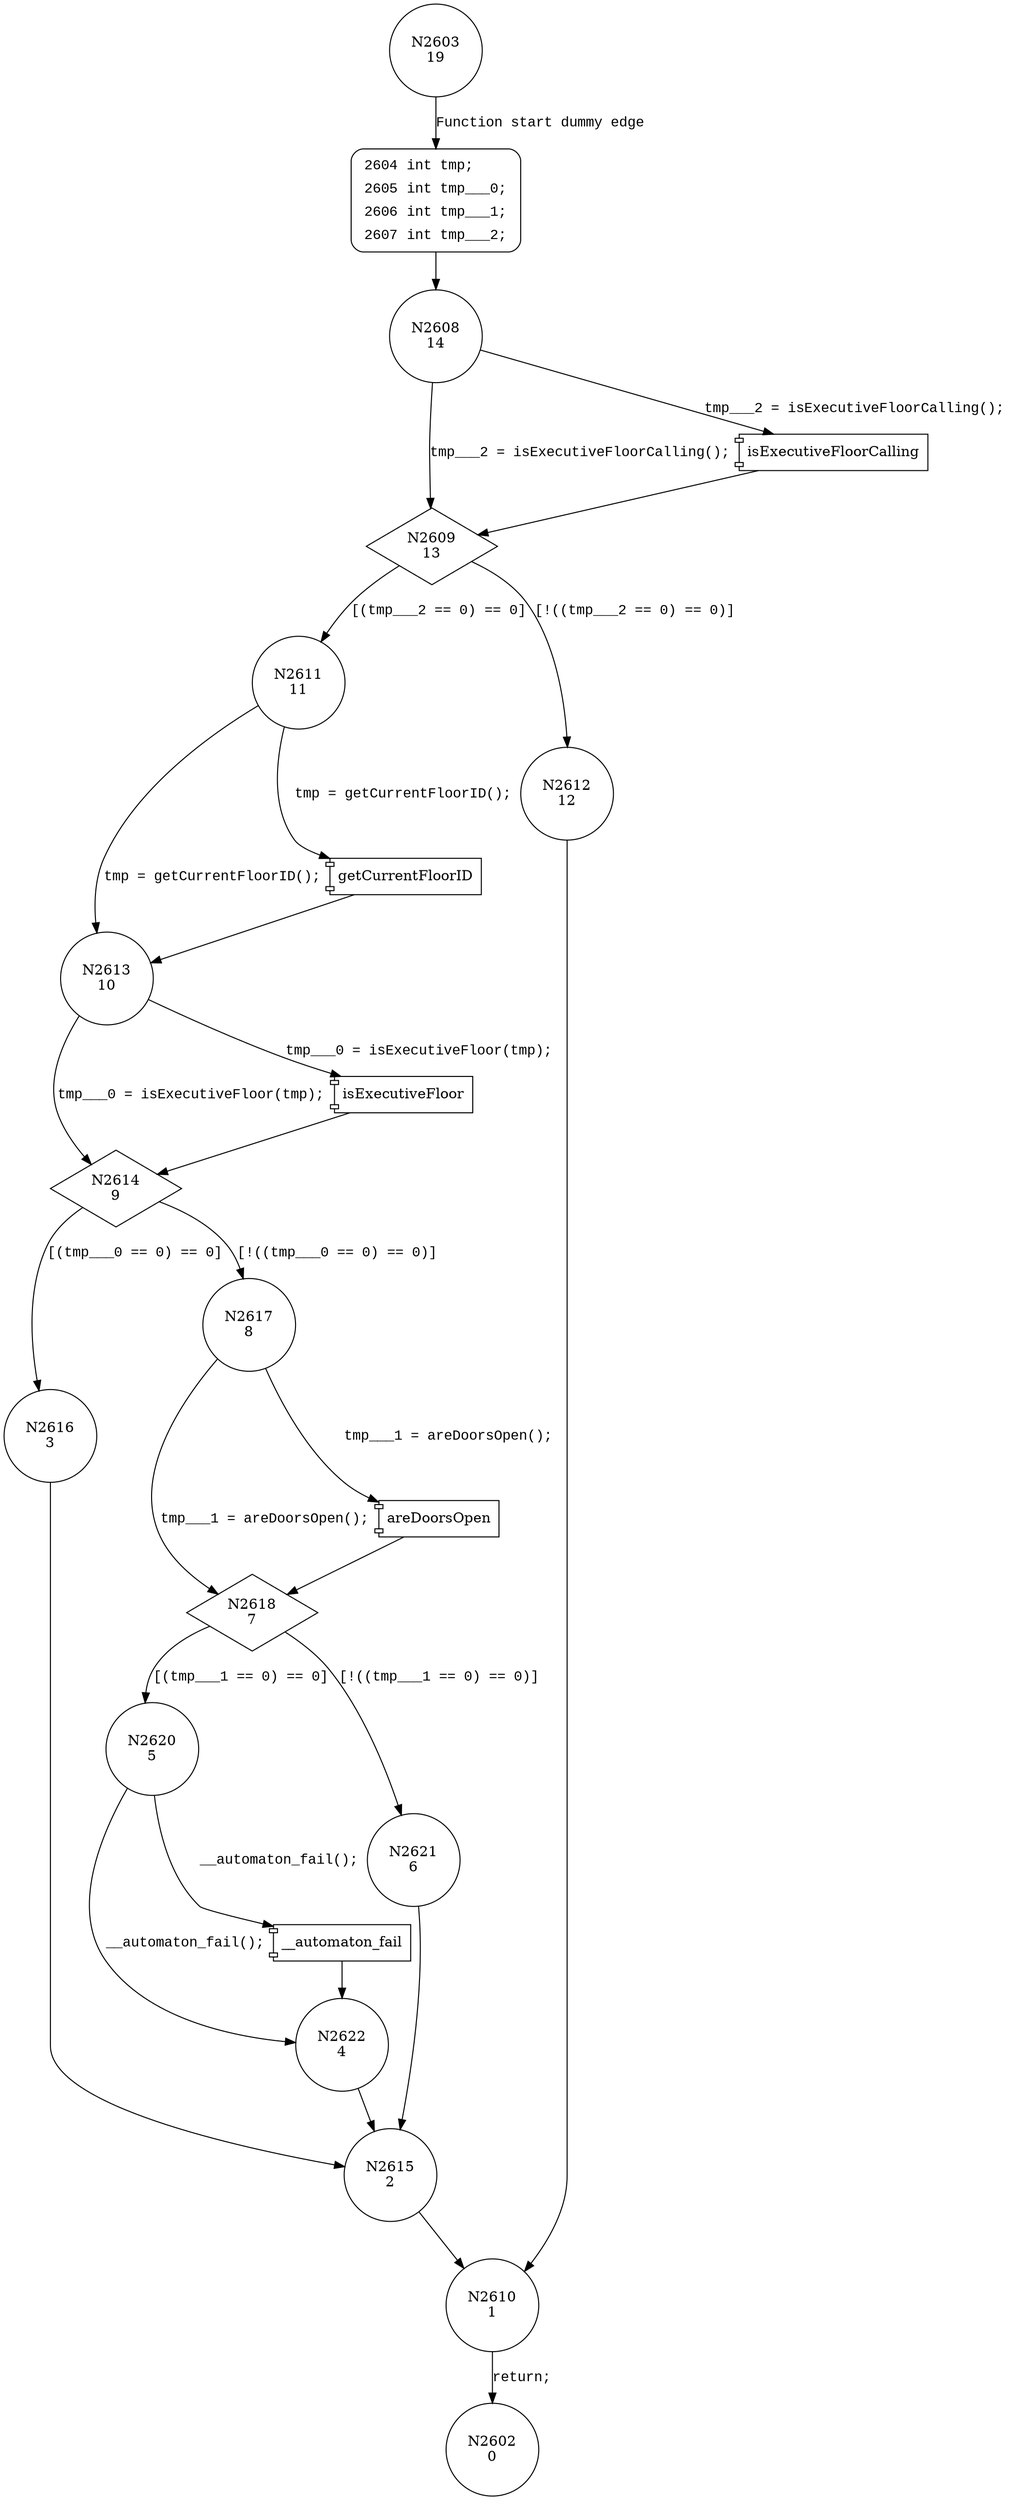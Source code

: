 digraph __utac_acc__Specification14_spec__1 {
2603 [shape="circle" label="N2603\n19"]
2604 [shape="circle" label="N2604\n18"]
2608 [shape="circle" label="N2608\n14"]
2609 [shape="diamond" label="N2609\n13"]
2611 [shape="circle" label="N2611\n11"]
2612 [shape="circle" label="N2612\n12"]
2610 [shape="circle" label="N2610\n1"]
2602 [shape="circle" label="N2602\n0"]
2613 [shape="circle" label="N2613\n10"]
2614 [shape="diamond" label="N2614\n9"]
2616 [shape="circle" label="N2616\n3"]
2617 [shape="circle" label="N2617\n8"]
2618 [shape="diamond" label="N2618\n7"]
2620 [shape="circle" label="N2620\n5"]
2621 [shape="circle" label="N2621\n6"]
2615 [shape="circle" label="N2615\n2"]
2622 [shape="circle" label="N2622\n4"]
2604 [style="filled,bold" penwidth="1" fillcolor="white" fontname="Courier New" shape="Mrecord" label=<<table border="0" cellborder="0" cellpadding="3" bgcolor="white"><tr><td align="right">2604</td><td align="left">int tmp;</td></tr><tr><td align="right">2605</td><td align="left">int tmp___0;</td></tr><tr><td align="right">2606</td><td align="left">int tmp___1;</td></tr><tr><td align="right">2607</td><td align="left">int tmp___2;</td></tr></table>>]
2604 -> 2608[label=""]
2603 -> 2604 [label="Function start dummy edge" fontname="Courier New"]
100140 [shape="component" label="isExecutiveFloorCalling"]
2608 -> 100140 [label="tmp___2 = isExecutiveFloorCalling();" fontname="Courier New"]
100140 -> 2609 [label="" fontname="Courier New"]
2608 -> 2609 [label="tmp___2 = isExecutiveFloorCalling();" fontname="Courier New"]
2609 -> 2611 [label="[(tmp___2 == 0) == 0]" fontname="Courier New"]
2609 -> 2612 [label="[!((tmp___2 == 0) == 0)]" fontname="Courier New"]
2610 -> 2602 [label="return;" fontname="Courier New"]
100141 [shape="component" label="getCurrentFloorID"]
2611 -> 100141 [label="tmp = getCurrentFloorID();" fontname="Courier New"]
100141 -> 2613 [label="" fontname="Courier New"]
2611 -> 2613 [label="tmp = getCurrentFloorID();" fontname="Courier New"]
100142 [shape="component" label="isExecutiveFloor"]
2613 -> 100142 [label="tmp___0 = isExecutiveFloor(tmp);" fontname="Courier New"]
100142 -> 2614 [label="" fontname="Courier New"]
2613 -> 2614 [label="tmp___0 = isExecutiveFloor(tmp);" fontname="Courier New"]
2614 -> 2616 [label="[(tmp___0 == 0) == 0]" fontname="Courier New"]
2614 -> 2617 [label="[!((tmp___0 == 0) == 0)]" fontname="Courier New"]
100143 [shape="component" label="areDoorsOpen"]
2617 -> 100143 [label="tmp___1 = areDoorsOpen();" fontname="Courier New"]
100143 -> 2618 [label="" fontname="Courier New"]
2617 -> 2618 [label="tmp___1 = areDoorsOpen();" fontname="Courier New"]
2618 -> 2620 [label="[(tmp___1 == 0) == 0]" fontname="Courier New"]
2618 -> 2621 [label="[!((tmp___1 == 0) == 0)]" fontname="Courier New"]
2615 -> 2610 [label="" fontname="Courier New"]
100144 [shape="component" label="__automaton_fail"]
2620 -> 100144 [label="__automaton_fail();" fontname="Courier New"]
100144 -> 2622 [label="" fontname="Courier New"]
2620 -> 2622 [label="__automaton_fail();" fontname="Courier New"]
2622 -> 2615 [label="" fontname="Courier New"]
2612 -> 2610 [label="" fontname="Courier New"]
2621 -> 2615 [label="" fontname="Courier New"]
2616 -> 2615 [label="" fontname="Courier New"]
}